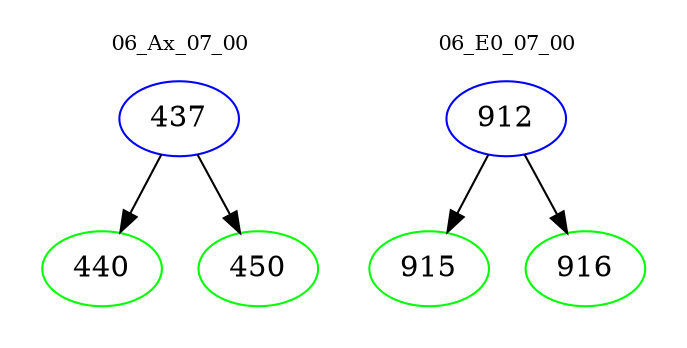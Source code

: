 digraph{
subgraph cluster_0 {
color = white
label = "06_Ax_07_00";
fontsize=10;
T0_437 [label="437", color="blue"]
T0_437 -> T0_440 [color="black"]
T0_440 [label="440", color="green"]
T0_437 -> T0_450 [color="black"]
T0_450 [label="450", color="green"]
}
subgraph cluster_1 {
color = white
label = "06_E0_07_00";
fontsize=10;
T1_912 [label="912", color="blue"]
T1_912 -> T1_915 [color="black"]
T1_915 [label="915", color="green"]
T1_912 -> T1_916 [color="black"]
T1_916 [label="916", color="green"]
}
}
